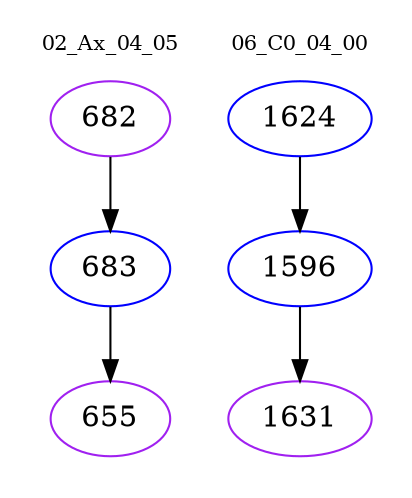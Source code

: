 digraph{
subgraph cluster_0 {
color = white
label = "02_Ax_04_05";
fontsize=10;
T0_682 [label="682", color="purple"]
T0_682 -> T0_683 [color="black"]
T0_683 [label="683", color="blue"]
T0_683 -> T0_655 [color="black"]
T0_655 [label="655", color="purple"]
}
subgraph cluster_1 {
color = white
label = "06_C0_04_00";
fontsize=10;
T1_1624 [label="1624", color="blue"]
T1_1624 -> T1_1596 [color="black"]
T1_1596 [label="1596", color="blue"]
T1_1596 -> T1_1631 [color="black"]
T1_1631 [label="1631", color="purple"]
}
}
